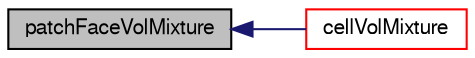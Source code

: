digraph "patchFaceVolMixture"
{
  bgcolor="transparent";
  edge [fontname="FreeSans",fontsize="10",labelfontname="FreeSans",labelfontsize="10"];
  node [fontname="FreeSans",fontsize="10",shape=record];
  rankdir="LR";
  Node218 [label="patchFaceVolMixture",height=0.2,width=0.4,color="black", fillcolor="grey75", style="filled", fontcolor="black"];
  Node218 -> Node219 [dir="back",color="midnightblue",fontsize="10",style="solid",fontname="FreeSans"];
  Node219 [label="cellVolMixture",height=0.2,width=0.4,color="red",URL="$a29770.html#a76568f5e1573195a2c04625a8cfa9df5"];
}
